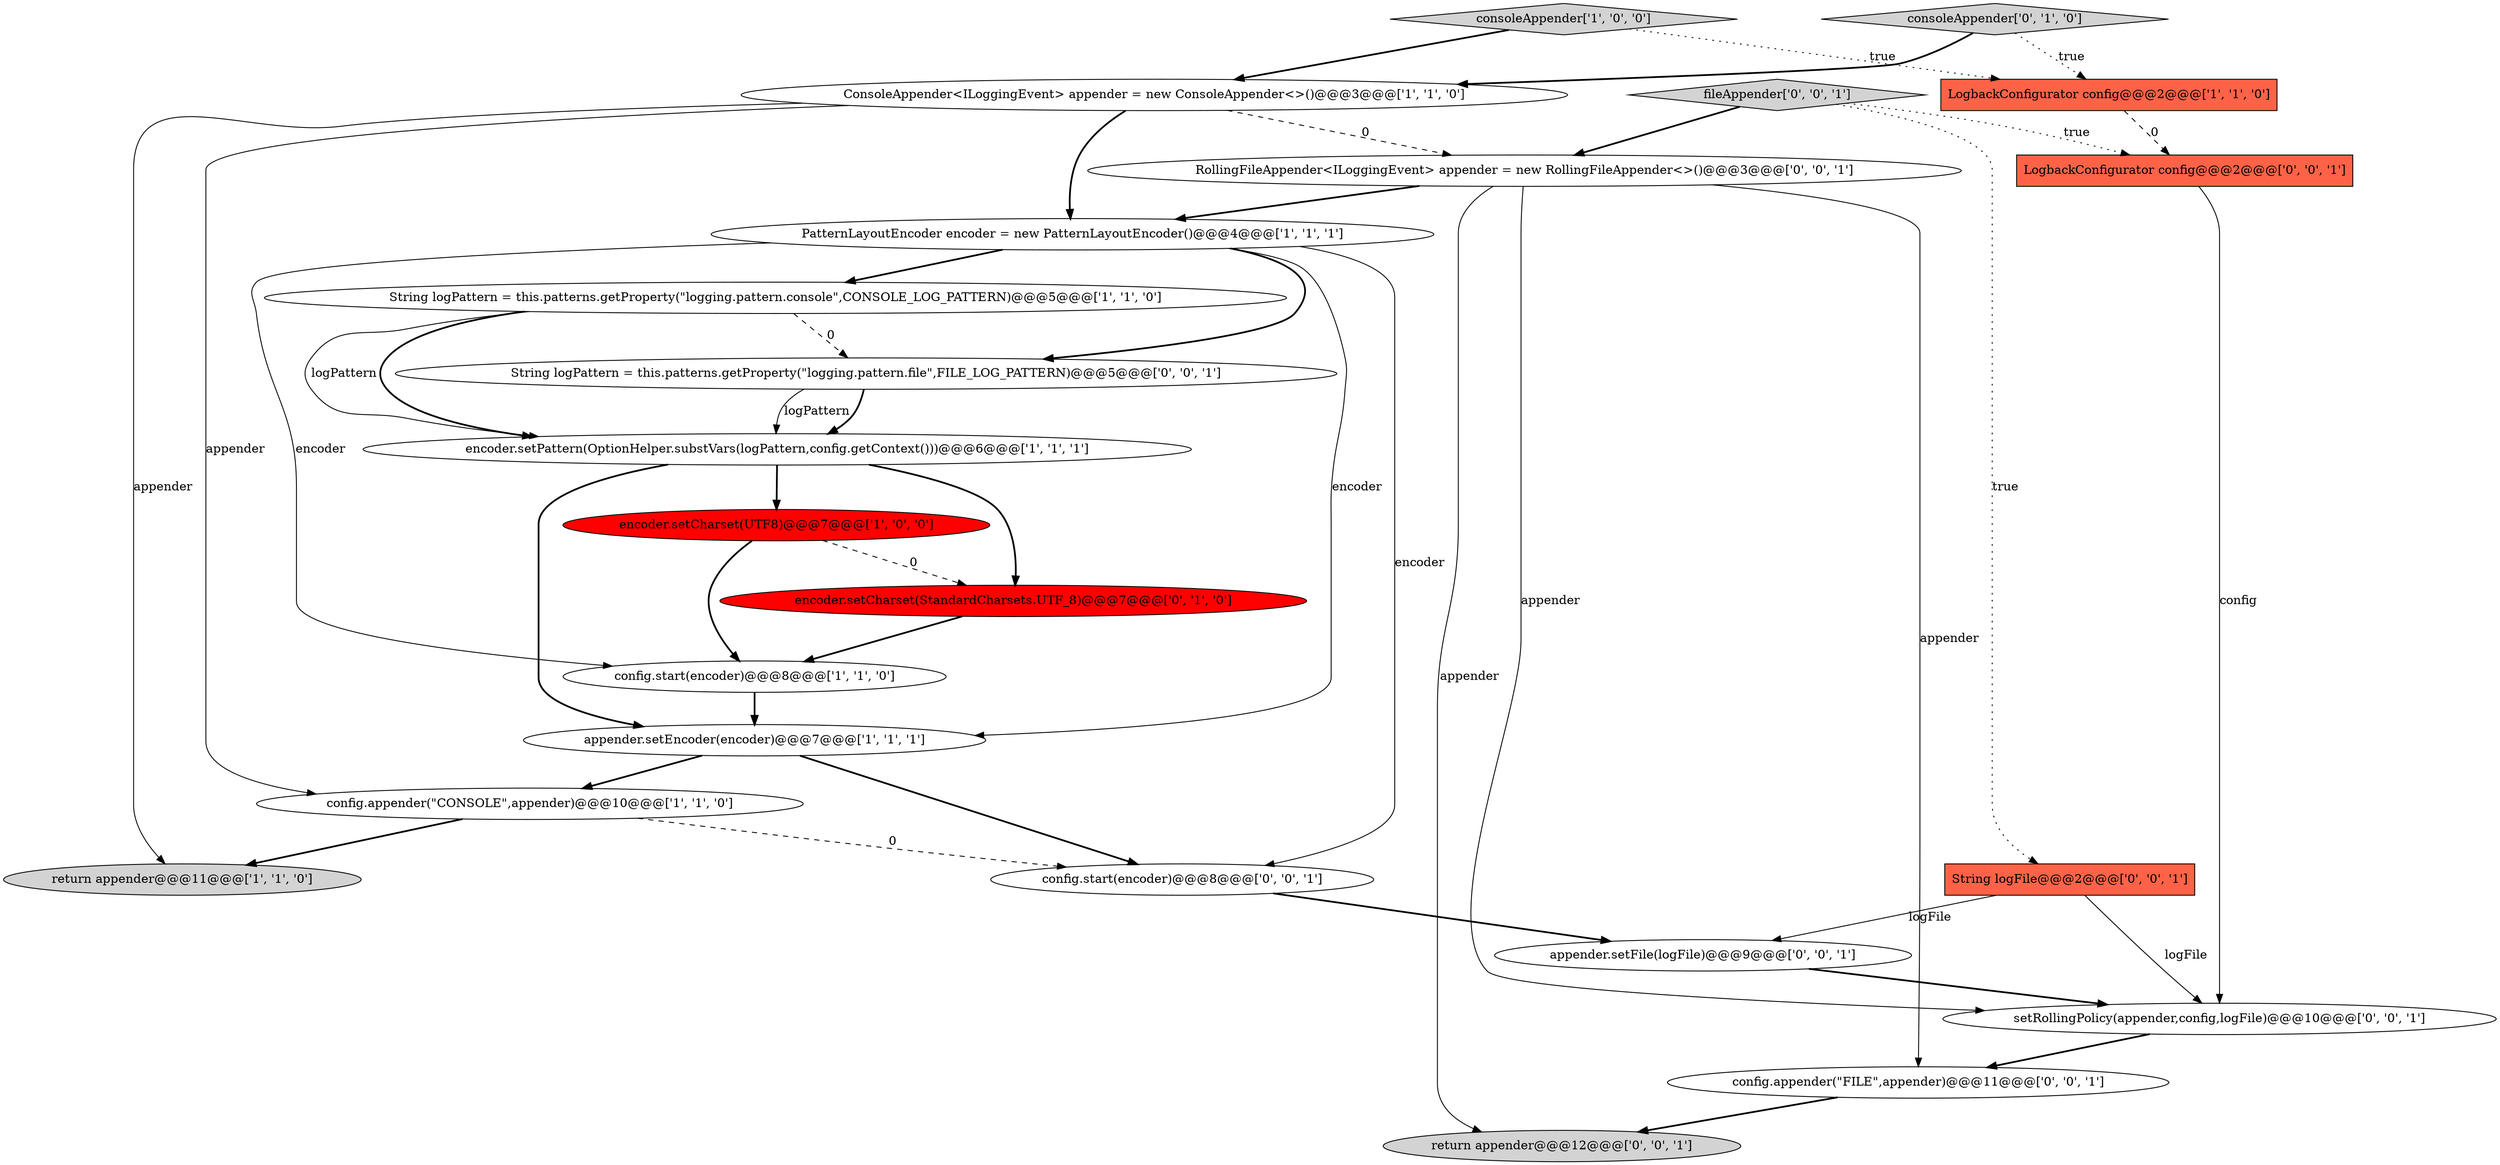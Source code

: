digraph {
17 [style = filled, label = "return appender@@@12@@@['0', '0', '1']", fillcolor = lightgray, shape = ellipse image = "AAA0AAABBB3BBB"];
1 [style = filled, label = "return appender@@@11@@@['1', '1', '0']", fillcolor = lightgray, shape = ellipse image = "AAA0AAABBB1BBB"];
16 [style = filled, label = "config.start(encoder)@@@8@@@['0', '0', '1']", fillcolor = white, shape = ellipse image = "AAA0AAABBB3BBB"];
20 [style = filled, label = "config.appender(\"FILE\",appender)@@@11@@@['0', '0', '1']", fillcolor = white, shape = ellipse image = "AAA0AAABBB3BBB"];
12 [style = filled, label = "encoder.setCharset(StandardCharsets.UTF_8)@@@7@@@['0', '1', '0']", fillcolor = red, shape = ellipse image = "AAA1AAABBB2BBB"];
18 [style = filled, label = "RollingFileAppender<ILoggingEvent> appender = new RollingFileAppender<>()@@@3@@@['0', '0', '1']", fillcolor = white, shape = ellipse image = "AAA0AAABBB3BBB"];
15 [style = filled, label = "setRollingPolicy(appender,config,logFile)@@@10@@@['0', '0', '1']", fillcolor = white, shape = ellipse image = "AAA0AAABBB3BBB"];
6 [style = filled, label = "appender.setEncoder(encoder)@@@7@@@['1', '1', '1']", fillcolor = white, shape = ellipse image = "AAA0AAABBB1BBB"];
9 [style = filled, label = "consoleAppender['1', '0', '0']", fillcolor = lightgray, shape = diamond image = "AAA0AAABBB1BBB"];
10 [style = filled, label = "encoder.setCharset(UTF8)@@@7@@@['1', '0', '0']", fillcolor = red, shape = ellipse image = "AAA1AAABBB1BBB"];
4 [style = filled, label = "config.start(encoder)@@@8@@@['1', '1', '0']", fillcolor = white, shape = ellipse image = "AAA0AAABBB1BBB"];
7 [style = filled, label = "config.appender(\"CONSOLE\",appender)@@@10@@@['1', '1', '0']", fillcolor = white, shape = ellipse image = "AAA0AAABBB1BBB"];
0 [style = filled, label = "LogbackConfigurator config@@@2@@@['1', '1', '0']", fillcolor = tomato, shape = box image = "AAA0AAABBB1BBB"];
11 [style = filled, label = "consoleAppender['0', '1', '0']", fillcolor = lightgray, shape = diamond image = "AAA0AAABBB2BBB"];
22 [style = filled, label = "LogbackConfigurator config@@@2@@@['0', '0', '1']", fillcolor = tomato, shape = box image = "AAA0AAABBB3BBB"];
8 [style = filled, label = "PatternLayoutEncoder encoder = new PatternLayoutEncoder()@@@4@@@['1', '1', '1']", fillcolor = white, shape = ellipse image = "AAA0AAABBB1BBB"];
2 [style = filled, label = "ConsoleAppender<ILoggingEvent> appender = new ConsoleAppender<>()@@@3@@@['1', '1', '0']", fillcolor = white, shape = ellipse image = "AAA0AAABBB1BBB"];
14 [style = filled, label = "String logFile@@@2@@@['0', '0', '1']", fillcolor = tomato, shape = box image = "AAA0AAABBB3BBB"];
13 [style = filled, label = "String logPattern = this.patterns.getProperty(\"logging.pattern.file\",FILE_LOG_PATTERN)@@@5@@@['0', '0', '1']", fillcolor = white, shape = ellipse image = "AAA0AAABBB3BBB"];
21 [style = filled, label = "appender.setFile(logFile)@@@9@@@['0', '0', '1']", fillcolor = white, shape = ellipse image = "AAA0AAABBB3BBB"];
5 [style = filled, label = "encoder.setPattern(OptionHelper.substVars(logPattern,config.getContext()))@@@6@@@['1', '1', '1']", fillcolor = white, shape = ellipse image = "AAA0AAABBB1BBB"];
3 [style = filled, label = "String logPattern = this.patterns.getProperty(\"logging.pattern.console\",CONSOLE_LOG_PATTERN)@@@5@@@['1', '1', '0']", fillcolor = white, shape = ellipse image = "AAA0AAABBB1BBB"];
19 [style = filled, label = "fileAppender['0', '0', '1']", fillcolor = lightgray, shape = diamond image = "AAA0AAABBB3BBB"];
18->15 [style = solid, label="appender"];
5->10 [style = bold, label=""];
22->15 [style = solid, label="config"];
19->14 [style = dotted, label="true"];
19->18 [style = bold, label=""];
20->17 [style = bold, label=""];
7->1 [style = bold, label=""];
9->0 [style = dotted, label="true"];
4->6 [style = bold, label=""];
9->2 [style = bold, label=""];
7->16 [style = dashed, label="0"];
21->15 [style = bold, label=""];
8->4 [style = solid, label="encoder"];
18->20 [style = solid, label="appender"];
8->3 [style = bold, label=""];
8->6 [style = solid, label="encoder"];
10->12 [style = dashed, label="0"];
3->13 [style = dashed, label="0"];
14->15 [style = solid, label="logFile"];
18->17 [style = solid, label="appender"];
0->22 [style = dashed, label="0"];
11->2 [style = bold, label=""];
14->21 [style = solid, label="logFile"];
3->5 [style = bold, label=""];
5->6 [style = bold, label=""];
12->4 [style = bold, label=""];
5->12 [style = bold, label=""];
6->16 [style = bold, label=""];
16->21 [style = bold, label=""];
15->20 [style = bold, label=""];
11->0 [style = dotted, label="true"];
2->7 [style = solid, label="appender"];
13->5 [style = solid, label="logPattern"];
3->5 [style = solid, label="logPattern"];
19->22 [style = dotted, label="true"];
2->18 [style = dashed, label="0"];
13->5 [style = bold, label=""];
10->4 [style = bold, label=""];
18->8 [style = bold, label=""];
6->7 [style = bold, label=""];
8->16 [style = solid, label="encoder"];
8->13 [style = bold, label=""];
2->8 [style = bold, label=""];
2->1 [style = solid, label="appender"];
}
